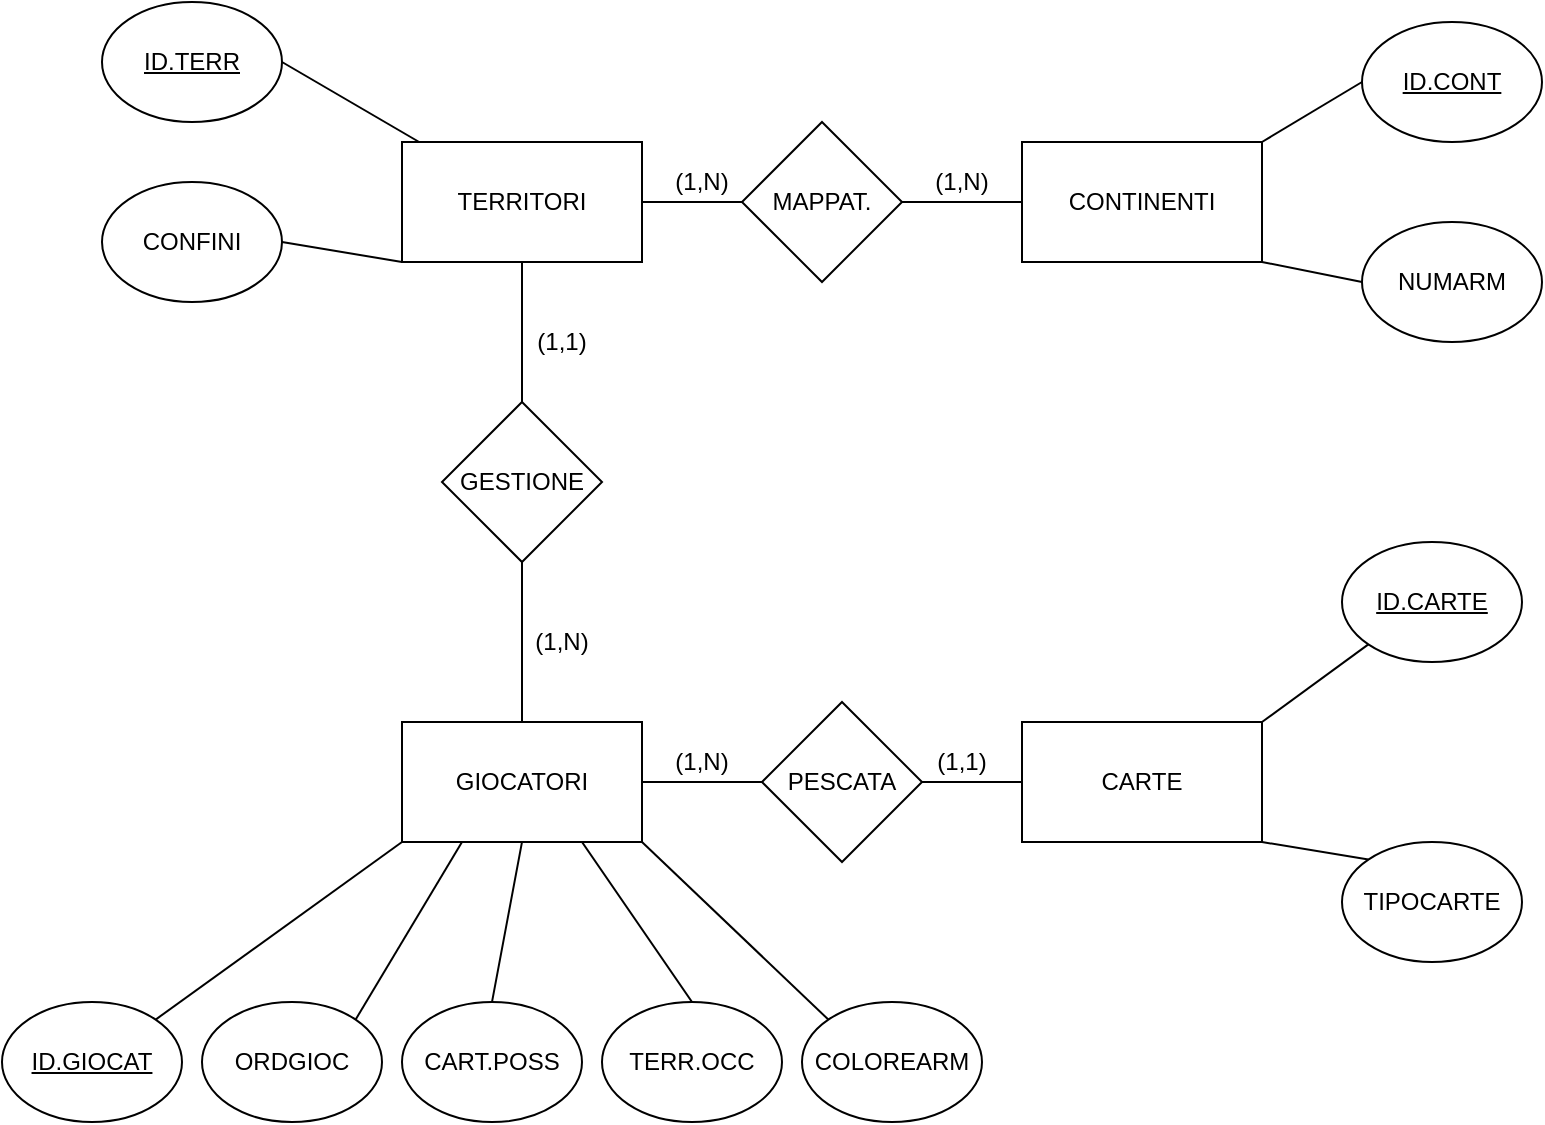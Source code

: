 <mxfile version="14.1.8" type="github">
  <diagram id="ZvTAgUVjm7zuyatcfPWv" name="Page-1">
    <mxGraphModel dx="1240" dy="643" grid="1" gridSize="10" guides="1" tooltips="1" connect="1" arrows="1" fold="1" page="1" pageScale="1" pageWidth="3300" pageHeight="4681" math="0" shadow="0">
      <root>
        <mxCell id="0" />
        <mxCell id="1" parent="0" />
        <mxCell id="5dZ1ejHV_-NpkHJkZpsN-1" value="GIOCATORI" style="rounded=0;whiteSpace=wrap;html=1;" vertex="1" parent="1">
          <mxGeometry x="1400" y="1250" width="120" height="60" as="geometry" />
        </mxCell>
        <mxCell id="5dZ1ejHV_-NpkHJkZpsN-2" value="CARTE" style="rounded=0;whiteSpace=wrap;html=1;" vertex="1" parent="1">
          <mxGeometry x="1710" y="1250" width="120" height="60" as="geometry" />
        </mxCell>
        <mxCell id="5dZ1ejHV_-NpkHJkZpsN-3" value="TERRITORI" style="rounded=0;whiteSpace=wrap;html=1;" vertex="1" parent="1">
          <mxGeometry x="1400" y="960" width="120" height="60" as="geometry" />
        </mxCell>
        <mxCell id="5dZ1ejHV_-NpkHJkZpsN-4" value="CONTINENTI" style="rounded=0;whiteSpace=wrap;html=1;" vertex="1" parent="1">
          <mxGeometry x="1710" y="960" width="120" height="60" as="geometry" />
        </mxCell>
        <mxCell id="5dZ1ejHV_-NpkHJkZpsN-5" value="MAPPAT." style="rhombus;whiteSpace=wrap;html=1;" vertex="1" parent="1">
          <mxGeometry x="1570" y="950" width="80" height="80" as="geometry" />
        </mxCell>
        <mxCell id="5dZ1ejHV_-NpkHJkZpsN-6" value="" style="endArrow=none;html=1;entryX=1;entryY=0.5;entryDx=0;entryDy=0;exitX=0;exitY=0.5;exitDx=0;exitDy=0;" edge="1" parent="1" source="5dZ1ejHV_-NpkHJkZpsN-5" target="5dZ1ejHV_-NpkHJkZpsN-3">
          <mxGeometry width="50" height="50" relative="1" as="geometry">
            <mxPoint x="1640" y="1210" as="sourcePoint" />
            <mxPoint x="1690" y="1160" as="targetPoint" />
          </mxGeometry>
        </mxCell>
        <mxCell id="5dZ1ejHV_-NpkHJkZpsN-7" value="" style="endArrow=none;html=1;entryX=1;entryY=0.5;entryDx=0;entryDy=0;exitX=0;exitY=0.5;exitDx=0;exitDy=0;" edge="1" parent="1" source="5dZ1ejHV_-NpkHJkZpsN-4" target="5dZ1ejHV_-NpkHJkZpsN-5">
          <mxGeometry width="50" height="50" relative="1" as="geometry">
            <mxPoint x="1640" y="1210" as="sourcePoint" />
            <mxPoint x="1690" y="1160" as="targetPoint" />
          </mxGeometry>
        </mxCell>
        <mxCell id="5dZ1ejHV_-NpkHJkZpsN-8" value="PESCATA" style="rhombus;whiteSpace=wrap;html=1;" vertex="1" parent="1">
          <mxGeometry x="1580" y="1240" width="80" height="80" as="geometry" />
        </mxCell>
        <mxCell id="5dZ1ejHV_-NpkHJkZpsN-9" value="" style="endArrow=none;html=1;exitX=1;exitY=0.5;exitDx=0;exitDy=0;entryX=0;entryY=0.5;entryDx=0;entryDy=0;" edge="1" parent="1" source="5dZ1ejHV_-NpkHJkZpsN-1" target="5dZ1ejHV_-NpkHJkZpsN-8">
          <mxGeometry width="50" height="50" relative="1" as="geometry">
            <mxPoint x="1640" y="1210" as="sourcePoint" />
            <mxPoint x="1690" y="1160" as="targetPoint" />
          </mxGeometry>
        </mxCell>
        <mxCell id="5dZ1ejHV_-NpkHJkZpsN-10" value="" style="endArrow=none;html=1;exitX=1;exitY=0.5;exitDx=0;exitDy=0;entryX=0;entryY=0.5;entryDx=0;entryDy=0;" edge="1" parent="1" source="5dZ1ejHV_-NpkHJkZpsN-8" target="5dZ1ejHV_-NpkHJkZpsN-2">
          <mxGeometry width="50" height="50" relative="1" as="geometry">
            <mxPoint x="1640" y="1210" as="sourcePoint" />
            <mxPoint x="1690" y="1160" as="targetPoint" />
          </mxGeometry>
        </mxCell>
        <mxCell id="5dZ1ejHV_-NpkHJkZpsN-11" value="(1,N)" style="text;html=1;strokeColor=none;fillColor=none;align=center;verticalAlign=middle;whiteSpace=wrap;rounded=0;" vertex="1" parent="1">
          <mxGeometry x="1530" y="1260" width="40" height="20" as="geometry" />
        </mxCell>
        <mxCell id="5dZ1ejHV_-NpkHJkZpsN-12" value="(1,N)" style="text;html=1;strokeColor=none;fillColor=none;align=center;verticalAlign=middle;whiteSpace=wrap;rounded=0;" vertex="1" parent="1">
          <mxGeometry x="1530" y="970" width="40" height="20" as="geometry" />
        </mxCell>
        <mxCell id="5dZ1ejHV_-NpkHJkZpsN-13" value="(1,1)" style="text;html=1;strokeColor=none;fillColor=none;align=center;verticalAlign=middle;whiteSpace=wrap;rounded=0;" vertex="1" parent="1">
          <mxGeometry x="1660" y="1260" width="40" height="20" as="geometry" />
        </mxCell>
        <mxCell id="5dZ1ejHV_-NpkHJkZpsN-14" value="(1,N)" style="text;html=1;strokeColor=none;fillColor=none;align=center;verticalAlign=middle;whiteSpace=wrap;rounded=0;" vertex="1" parent="1">
          <mxGeometry x="1660" y="970" width="40" height="20" as="geometry" />
        </mxCell>
        <mxCell id="5dZ1ejHV_-NpkHJkZpsN-15" value="GESTIONE" style="rhombus;whiteSpace=wrap;html=1;" vertex="1" parent="1">
          <mxGeometry x="1420" y="1090" width="80" height="80" as="geometry" />
        </mxCell>
        <mxCell id="5dZ1ejHV_-NpkHJkZpsN-16" value="" style="endArrow=none;html=1;exitX=0.5;exitY=1;exitDx=0;exitDy=0;entryX=0.5;entryY=0;entryDx=0;entryDy=0;" edge="1" parent="1" source="5dZ1ejHV_-NpkHJkZpsN-15" target="5dZ1ejHV_-NpkHJkZpsN-1">
          <mxGeometry width="50" height="50" relative="1" as="geometry">
            <mxPoint x="1640" y="1210" as="sourcePoint" />
            <mxPoint x="1690" y="1160" as="targetPoint" />
          </mxGeometry>
        </mxCell>
        <mxCell id="5dZ1ejHV_-NpkHJkZpsN-17" value="" style="endArrow=none;html=1;entryX=0.5;entryY=1;entryDx=0;entryDy=0;" edge="1" parent="1" source="5dZ1ejHV_-NpkHJkZpsN-15" target="5dZ1ejHV_-NpkHJkZpsN-3">
          <mxGeometry width="50" height="50" relative="1" as="geometry">
            <mxPoint x="1640" y="1210" as="sourcePoint" />
            <mxPoint x="1690" y="1160" as="targetPoint" />
          </mxGeometry>
        </mxCell>
        <mxCell id="5dZ1ejHV_-NpkHJkZpsN-18" value="TIPOCARTE" style="ellipse;whiteSpace=wrap;html=1;" vertex="1" parent="1">
          <mxGeometry x="1870" y="1310" width="90" height="60" as="geometry" />
        </mxCell>
        <mxCell id="5dZ1ejHV_-NpkHJkZpsN-19" value="CONFINI" style="ellipse;whiteSpace=wrap;html=1;" vertex="1" parent="1">
          <mxGeometry x="1250" y="980" width="90" height="60" as="geometry" />
        </mxCell>
        <mxCell id="5dZ1ejHV_-NpkHJkZpsN-20" value="NUMARM" style="ellipse;whiteSpace=wrap;html=1;" vertex="1" parent="1">
          <mxGeometry x="1880" y="1000" width="90" height="60" as="geometry" />
        </mxCell>
        <mxCell id="5dZ1ejHV_-NpkHJkZpsN-21" value="&lt;u&gt;ID.GIOCAT&lt;/u&gt;" style="ellipse;whiteSpace=wrap;html=1;" vertex="1" parent="1">
          <mxGeometry x="1200" y="1390" width="90" height="60" as="geometry" />
        </mxCell>
        <mxCell id="5dZ1ejHV_-NpkHJkZpsN-22" value="COLOREARM" style="ellipse;whiteSpace=wrap;html=1;" vertex="1" parent="1">
          <mxGeometry x="1600" y="1390" width="90" height="60" as="geometry" />
        </mxCell>
        <mxCell id="5dZ1ejHV_-NpkHJkZpsN-23" value="&lt;u&gt;ID.CARTE&lt;/u&gt;" style="ellipse;whiteSpace=wrap;html=1;" vertex="1" parent="1">
          <mxGeometry x="1870" y="1160" width="90" height="60" as="geometry" />
        </mxCell>
        <mxCell id="5dZ1ejHV_-NpkHJkZpsN-24" value="&lt;u&gt;ID.TERR&lt;/u&gt;" style="ellipse;whiteSpace=wrap;html=1;" vertex="1" parent="1">
          <mxGeometry x="1250" y="890" width="90" height="60" as="geometry" />
        </mxCell>
        <mxCell id="5dZ1ejHV_-NpkHJkZpsN-25" value="TERR.OCC" style="ellipse;whiteSpace=wrap;html=1;" vertex="1" parent="1">
          <mxGeometry x="1500" y="1390" width="90" height="60" as="geometry" />
        </mxCell>
        <mxCell id="5dZ1ejHV_-NpkHJkZpsN-26" value="CART.POSS" style="ellipse;whiteSpace=wrap;html=1;" vertex="1" parent="1">
          <mxGeometry x="1400" y="1390" width="90" height="60" as="geometry" />
        </mxCell>
        <mxCell id="5dZ1ejHV_-NpkHJkZpsN-27" value="ORDGIOC" style="ellipse;whiteSpace=wrap;html=1;" vertex="1" parent="1">
          <mxGeometry x="1300" y="1390" width="90" height="60" as="geometry" />
        </mxCell>
        <mxCell id="5dZ1ejHV_-NpkHJkZpsN-28" value="" style="endArrow=none;html=1;exitX=1;exitY=0;exitDx=0;exitDy=0;entryX=0;entryY=1;entryDx=0;entryDy=0;" edge="1" parent="1" source="5dZ1ejHV_-NpkHJkZpsN-21" target="5dZ1ejHV_-NpkHJkZpsN-1">
          <mxGeometry width="50" height="50" relative="1" as="geometry">
            <mxPoint x="1640" y="1210" as="sourcePoint" />
            <mxPoint x="1690" y="1160" as="targetPoint" />
          </mxGeometry>
        </mxCell>
        <mxCell id="5dZ1ejHV_-NpkHJkZpsN-29" value="" style="endArrow=none;html=1;exitX=1;exitY=0;exitDx=0;exitDy=0;entryX=0.25;entryY=1;entryDx=0;entryDy=0;" edge="1" parent="1" source="5dZ1ejHV_-NpkHJkZpsN-27" target="5dZ1ejHV_-NpkHJkZpsN-1">
          <mxGeometry width="50" height="50" relative="1" as="geometry">
            <mxPoint x="1640" y="1210" as="sourcePoint" />
            <mxPoint x="1690" y="1160" as="targetPoint" />
          </mxGeometry>
        </mxCell>
        <mxCell id="5dZ1ejHV_-NpkHJkZpsN-30" value="" style="endArrow=none;html=1;exitX=0.5;exitY=0;exitDx=0;exitDy=0;entryX=0.5;entryY=1;entryDx=0;entryDy=0;" edge="1" parent="1" source="5dZ1ejHV_-NpkHJkZpsN-26" target="5dZ1ejHV_-NpkHJkZpsN-1">
          <mxGeometry width="50" height="50" relative="1" as="geometry">
            <mxPoint x="1640" y="1210" as="sourcePoint" />
            <mxPoint x="1690" y="1160" as="targetPoint" />
          </mxGeometry>
        </mxCell>
        <mxCell id="5dZ1ejHV_-NpkHJkZpsN-31" value="" style="endArrow=none;html=1;exitX=0.5;exitY=0;exitDx=0;exitDy=0;entryX=0.75;entryY=1;entryDx=0;entryDy=0;" edge="1" parent="1" source="5dZ1ejHV_-NpkHJkZpsN-25" target="5dZ1ejHV_-NpkHJkZpsN-1">
          <mxGeometry width="50" height="50" relative="1" as="geometry">
            <mxPoint x="1640" y="1210" as="sourcePoint" />
            <mxPoint x="1690" y="1160" as="targetPoint" />
          </mxGeometry>
        </mxCell>
        <mxCell id="5dZ1ejHV_-NpkHJkZpsN-32" value="" style="endArrow=none;html=1;exitX=0;exitY=0;exitDx=0;exitDy=0;entryX=1;entryY=1;entryDx=0;entryDy=0;" edge="1" parent="1" source="5dZ1ejHV_-NpkHJkZpsN-22" target="5dZ1ejHV_-NpkHJkZpsN-1">
          <mxGeometry width="50" height="50" relative="1" as="geometry">
            <mxPoint x="1640" y="1210" as="sourcePoint" />
            <mxPoint x="1690" y="1160" as="targetPoint" />
          </mxGeometry>
        </mxCell>
        <mxCell id="5dZ1ejHV_-NpkHJkZpsN-33" value="" style="endArrow=none;html=1;entryX=0;entryY=1;entryDx=0;entryDy=0;exitX=1;exitY=0;exitDx=0;exitDy=0;" edge="1" parent="1" source="5dZ1ejHV_-NpkHJkZpsN-2" target="5dZ1ejHV_-NpkHJkZpsN-23">
          <mxGeometry width="50" height="50" relative="1" as="geometry">
            <mxPoint x="1640" y="1210" as="sourcePoint" />
            <mxPoint x="1690" y="1160" as="targetPoint" />
          </mxGeometry>
        </mxCell>
        <mxCell id="5dZ1ejHV_-NpkHJkZpsN-34" value="" style="endArrow=none;html=1;entryX=0;entryY=0;entryDx=0;entryDy=0;exitX=1;exitY=1;exitDx=0;exitDy=0;" edge="1" parent="1" source="5dZ1ejHV_-NpkHJkZpsN-2" target="5dZ1ejHV_-NpkHJkZpsN-18">
          <mxGeometry width="50" height="50" relative="1" as="geometry">
            <mxPoint x="1640" y="1210" as="sourcePoint" />
            <mxPoint x="1690" y="1160" as="targetPoint" />
          </mxGeometry>
        </mxCell>
        <mxCell id="5dZ1ejHV_-NpkHJkZpsN-35" value="&lt;u&gt;ID.CONT&lt;/u&gt;" style="ellipse;whiteSpace=wrap;html=1;" vertex="1" parent="1">
          <mxGeometry x="1880" y="900" width="90" height="60" as="geometry" />
        </mxCell>
        <mxCell id="5dZ1ejHV_-NpkHJkZpsN-36" value="" style="endArrow=none;html=1;entryX=1;entryY=0.5;entryDx=0;entryDy=0;" edge="1" parent="1" source="5dZ1ejHV_-NpkHJkZpsN-3" target="5dZ1ejHV_-NpkHJkZpsN-24">
          <mxGeometry width="50" height="50" relative="1" as="geometry">
            <mxPoint x="1440" y="1010" as="sourcePoint" />
            <mxPoint x="1690" y="1160" as="targetPoint" />
          </mxGeometry>
        </mxCell>
        <mxCell id="5dZ1ejHV_-NpkHJkZpsN-37" value="" style="endArrow=none;html=1;entryX=0;entryY=1;entryDx=0;entryDy=0;exitX=1;exitY=0.5;exitDx=0;exitDy=0;" edge="1" parent="1" source="5dZ1ejHV_-NpkHJkZpsN-19" target="5dZ1ejHV_-NpkHJkZpsN-3">
          <mxGeometry width="50" height="50" relative="1" as="geometry">
            <mxPoint x="1640" y="1210" as="sourcePoint" />
            <mxPoint x="1690" y="1160" as="targetPoint" />
          </mxGeometry>
        </mxCell>
        <mxCell id="5dZ1ejHV_-NpkHJkZpsN-38" value="" style="endArrow=none;html=1;entryX=0;entryY=0.5;entryDx=0;entryDy=0;exitX=1;exitY=0;exitDx=0;exitDy=0;" edge="1" parent="1" source="5dZ1ejHV_-NpkHJkZpsN-4" target="5dZ1ejHV_-NpkHJkZpsN-35">
          <mxGeometry width="50" height="50" relative="1" as="geometry">
            <mxPoint x="1640" y="1210" as="sourcePoint" />
            <mxPoint x="1690" y="1160" as="targetPoint" />
          </mxGeometry>
        </mxCell>
        <mxCell id="5dZ1ejHV_-NpkHJkZpsN-39" value="" style="endArrow=none;html=1;entryX=0;entryY=0.5;entryDx=0;entryDy=0;exitX=1;exitY=1;exitDx=0;exitDy=0;" edge="1" parent="1" source="5dZ1ejHV_-NpkHJkZpsN-4" target="5dZ1ejHV_-NpkHJkZpsN-20">
          <mxGeometry width="50" height="50" relative="1" as="geometry">
            <mxPoint x="1640" y="1210" as="sourcePoint" />
            <mxPoint x="1690" y="1160" as="targetPoint" />
          </mxGeometry>
        </mxCell>
        <mxCell id="5dZ1ejHV_-NpkHJkZpsN-40" value="(1,N)" style="text;html=1;strokeColor=none;fillColor=none;align=center;verticalAlign=middle;whiteSpace=wrap;rounded=0;" vertex="1" parent="1">
          <mxGeometry x="1460" y="1200" width="40" height="20" as="geometry" />
        </mxCell>
        <mxCell id="5dZ1ejHV_-NpkHJkZpsN-41" value="(1,1)" style="text;html=1;strokeColor=none;fillColor=none;align=center;verticalAlign=middle;whiteSpace=wrap;rounded=0;" vertex="1" parent="1">
          <mxGeometry x="1460" y="1050" width="40" height="20" as="geometry" />
        </mxCell>
      </root>
    </mxGraphModel>
  </diagram>
</mxfile>
